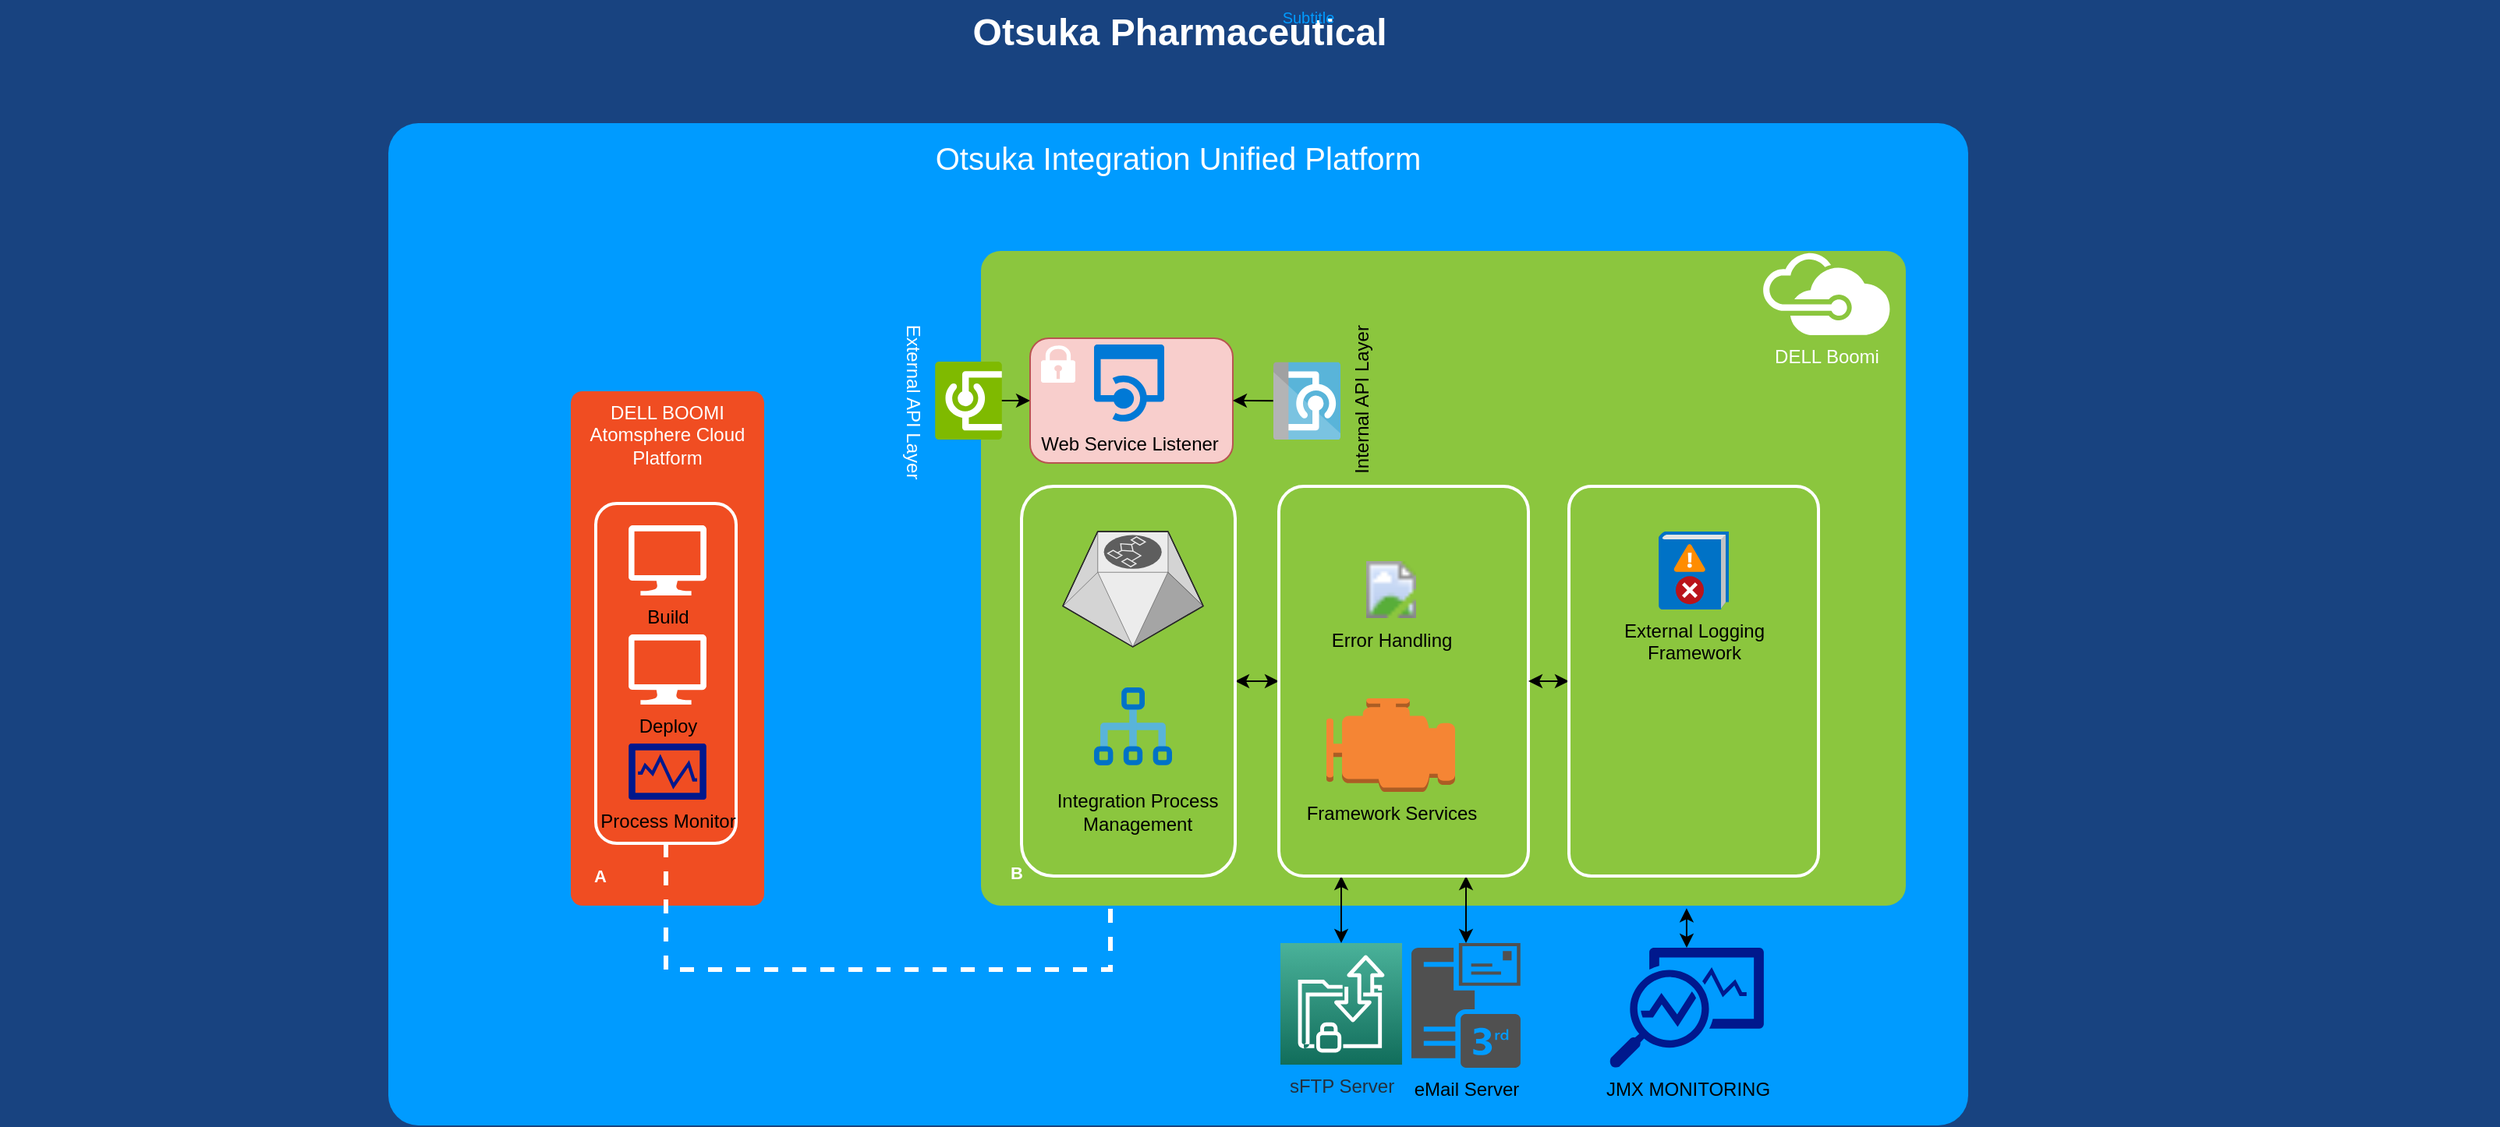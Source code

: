 <mxfile pages="1" version="11.2.8" type="github"><diagram name="Page-1" id="7a6c530e-6e37-e111-ec74-82921da8cc10"><mxGraphModel dx="1024" dy="944" grid="1" gridSize="10" guides="1" tooltips="1" connect="1" arrows="1" fold="1" page="1" pageScale="1.5" pageWidth="1169" pageHeight="826" background="#184380" math="0" shadow="0"><root><mxCell id="0" style=";html=1;"/><mxCell id="1" style=";html=1;" parent="0"/><mxCell id="23046e2b9bb16c14-116" value="Otsuka Integration Unified Platform" style="whiteSpace=wrap;html=1;rounded=1;shadow=0;strokeColor=none;strokeWidth=2;fillColor=#009BFF;fontSize=20;fontColor=#FFFFFF;align=center;arcSize=3;verticalAlign=top;spacingTop=4;" parent="1" vertex="1"><mxGeometry x="287" y="217" width="1013" height="643" as="geometry"/></mxCell><mxCell id="23046e2b9bb16c14-27" value="" style="rounded=1;whiteSpace=wrap;html=1;shadow=0;strokeWidth=2;fillColor=#8BC63E;fontSize=12;fontColor=#000000;align=center;strokeColor=none;arcSize=3;" parent="1" vertex="1"><mxGeometry x="667" y="299" width="593" height="420" as="geometry"/></mxCell><mxCell id="6Zg3xSgMsnA3RtaZrUkW-26" value="" style="edgeStyle=orthogonalEdgeStyle;rounded=0;orthogonalLoop=1;jettySize=auto;html=1;fontColor=#000000;startArrow=classic;startFill=1;exitX=0.75;exitY=1;exitDx=0;exitDy=0;" parent="1" source="23046e2b9bb16c14-2" target="6Zg3xSgMsnA3RtaZrUkW-25" edge="1"><mxGeometry relative="1" as="geometry"/></mxCell><mxCell id="6Zg3xSgMsnA3RtaZrUkW-27" style="edgeStyle=orthogonalEdgeStyle;rounded=0;orthogonalLoop=1;jettySize=auto;html=1;exitX=0;exitY=0.5;exitDx=0;exitDy=0;entryX=1;entryY=0.5;entryDx=0;entryDy=0;fontColor=#000000;startArrow=classic;startFill=1;" parent="1" source="23046e2b9bb16c14-2" target="23046e2b9bb16c14-1" edge="1"><mxGeometry relative="1" as="geometry"/></mxCell><mxCell id="6Zg3xSgMsnA3RtaZrUkW-30" style="edgeStyle=orthogonalEdgeStyle;rounded=0;orthogonalLoop=1;jettySize=auto;html=1;exitX=0.25;exitY=1;exitDx=0;exitDy=0;startArrow=classic;startFill=1;fontColor=#000000;" parent="1" source="23046e2b9bb16c14-2" target="6Zg3xSgMsnA3RtaZrUkW-29" edge="1"><mxGeometry relative="1" as="geometry"/></mxCell><mxCell id="23046e2b9bb16c14-2" value="" style="rounded=1;whiteSpace=wrap;html=1;shadow=0;strokeWidth=2;fillColor=none;fontSize=12;fontColor=#000000;align=center;strokeColor=#FFFFFF;arcSize=10;" parent="1" vertex="1"><mxGeometry x="858" y="450" width="160" height="250" as="geometry"/></mxCell><mxCell id="23046e2b9bb16c14-28" value="DELL BOOMI Atomsphere Cloud Platform" style="rounded=1;whiteSpace=wrap;html=1;shadow=0;strokeWidth=2;fillColor=#F04D22;fontSize=12;fontColor=#FFFFFF;align=center;strokeColor=none;arcSize=6;verticalAlign=top;" parent="1" vertex="1"><mxGeometry x="404" y="389" width="124" height="330" as="geometry"/></mxCell><mxCell id="23046e2b9bb16c14-49" value="" style="rounded=1;whiteSpace=wrap;html=1;shadow=0;strokeWidth=2;fillColor=none;fontSize=12;fontColor=#000000;align=center;strokeColor=#FFFFFF;" parent="1" vertex="1"><mxGeometry x="420" y="461" width="90" height="218" as="geometry"/></mxCell><mxCell id="23046e2b9bb16c14-1" value="" style="rounded=1;whiteSpace=wrap;html=1;shadow=0;strokeWidth=2;fillColor=none;fontSize=12;fontColor=#000000;align=center;strokeColor=#FFFFFF;" parent="1" vertex="1"><mxGeometry x="693" y="450" width="137" height="250" as="geometry"/></mxCell><mxCell id="24964f25f45c63f1-1" value="Build" style="verticalLabelPosition=bottom;html=1;verticalAlign=top;strokeColor=none;fillColor=#FFFFFF;shape=mxgraph.azure.computer;rounded=0;shadow=0;fontSize=12;fontColor=#000000;align=center;" parent="1" vertex="1"><mxGeometry x="441" y="475" width="50" height="45" as="geometry"/></mxCell><mxCell id="24964f25f45c63f1-2" value="Deploy" style="verticalLabelPosition=bottom;html=1;verticalAlign=top;strokeColor=none;fillColor=#FFFFFF;shape=mxgraph.azure.computer;rounded=0;shadow=0;fontSize=12;fontColor=#000000;align=center;" parent="1" vertex="1"><mxGeometry x="441" y="545" width="50" height="45" as="geometry"/></mxCell><mxCell id="23046e2b9bb16c14-48" value="DELL Boomi" style="shadow=0;dashed=0;html=1;strokeColor=none;fillColor=#FFFFFF;labelPosition=center;verticalLabelPosition=bottom;verticalAlign=top;shape=mxgraph.office.clouds.azure;rounded=1;fontSize=12;fontColor=#FFFFFF;align=center;" parent="1" vertex="1"><mxGeometry x="1167.5" y="300" width="83" height="53" as="geometry"/></mxCell><mxCell id="6Zg3xSgMsnA3RtaZrUkW-28" style="edgeStyle=orthogonalEdgeStyle;rounded=0;orthogonalLoop=1;jettySize=auto;html=1;exitX=0;exitY=0.5;exitDx=0;exitDy=0;entryX=1;entryY=0.5;entryDx=0;entryDy=0;startArrow=classic;startFill=1;fontColor=#000000;" parent="1" source="23046e2b9bb16c14-55" target="23046e2b9bb16c14-2" edge="1"><mxGeometry relative="1" as="geometry"/></mxCell><mxCell id="23046e2b9bb16c14-55" value="" style="rounded=1;whiteSpace=wrap;html=1;shadow=0;strokeWidth=2;fillColor=none;fontSize=12;fontColor=#000000;align=center;strokeColor=#FFFFFF;arcSize=9;" parent="1" vertex="1"><mxGeometry x="1044" y="450" width="160" height="250" as="geometry"/></mxCell><mxCell id="23046e2b9bb16c14-81" value="A" style="text;html=1;strokeColor=none;fillColor=none;align=center;verticalAlign=middle;whiteSpace=wrap;rounded=1;shadow=0;fontSize=11;fontColor=#FFFFFF;fontStyle=1" parent="1" vertex="1"><mxGeometry x="413" y="690" width="20" height="20" as="geometry"/></mxCell><mxCell id="23046e2b9bb16c14-82" value="B" style="text;html=1;strokeColor=none;fillColor=none;align=center;verticalAlign=middle;whiteSpace=wrap;rounded=1;shadow=0;fontSize=11;fontColor=#FFFFFF;fontStyle=1" parent="1" vertex="1"><mxGeometry x="679.5" y="688" width="20" height="20" as="geometry"/></mxCell><mxCell id="23046e2b9bb16c14-113" value="Otsuka Pharmaceutical" style="text;strokeColor=none;fillColor=none;html=1;fontSize=24;fontStyle=1;verticalAlign=middle;align=center;rounded=0;shadow=0;fontColor=#FFFFFF;" parent="1" vertex="1"><mxGeometry x="38.5" y="138.5" width="1510" height="40" as="geometry"/></mxCell><mxCell id="23046e2b9bb16c14-114" value="Subtitle" style="text;html=1;strokeColor=none;fillColor=none;align=center;verticalAlign=middle;whiteSpace=wrap;rounded=0;shadow=0;fontSize=10;fontColor=#009BFF;" parent="1" vertex="1"><mxGeometry x="114" y="138.5" width="1526" height="20" as="geometry"/></mxCell><mxCell id="6Zg3xSgMsnA3RtaZrUkW-4" style="edgeStyle=orthogonalEdgeStyle;html=1;startArrow=none;startFill=0;startSize=10;endArrow=none;endFill=0;endSize=10;strokeWidth=3;fontSize=11;fontColor=#FFFFFF;strokeColor=#FFFFFF;dashed=1;rounded=0;exitX=0.5;exitY=1;exitDx=0;exitDy=0;" parent="1" source="23046e2b9bb16c14-49" edge="1"><mxGeometry relative="1" as="geometry"><mxPoint x="642.059" y="707.529" as="sourcePoint"/><Array as="points"><mxPoint x="466" y="760"/><mxPoint x="750" y="760"/><mxPoint x="750" y="719"/></Array><mxPoint x="750" y="719" as="targetPoint"/></mxGeometry></mxCell><mxCell id="6Zg3xSgMsnA3RtaZrUkW-9" value="" style="verticalLabelPosition=bottom;html=1;verticalAlign=top;strokeWidth=1;align=center;outlineConnect=0;dashed=0;outlineConnect=0;shape=mxgraph.aws3d.workflowService;fillColor=#ECECEC;strokeColor=#5E5E5E;aspect=fixed;" parent="1" vertex="1"><mxGeometry x="719.5" y="479" width="90" height="74" as="geometry"/></mxCell><mxCell id="6Zg3xSgMsnA3RtaZrUkW-10" value="" style="aspect=fixed;html=1;perimeter=none;align=center;shadow=0;dashed=0;image;fontSize=12;image=img/lib/mscae/Workflow.svg;" parent="1" vertex="1"><mxGeometry x="739.5" y="579" width="50" height="50" as="geometry"/></mxCell><mxCell id="6Zg3xSgMsnA3RtaZrUkW-11" value="Integration Process&lt;br&gt;Management" style="text;html=1;resizable=0;autosize=1;align=center;verticalAlign=middle;points=[];fillColor=none;strokeColor=none;rounded=0;" parent="1" vertex="1"><mxGeometry x="706.5" y="644" width="120" height="30" as="geometry"/></mxCell><mxCell id="6Zg3xSgMsnA3RtaZrUkW-15" value="" style="edgeStyle=orthogonalEdgeStyle;rounded=0;orthogonalLoop=1;jettySize=auto;html=1;fontColor=#FFFFFF;" parent="1" source="6Zg3xSgMsnA3RtaZrUkW-13" target="6Zg3xSgMsnA3RtaZrUkW-7" edge="1"><mxGeometry relative="1" as="geometry"/></mxCell><mxCell id="6Zg3xSgMsnA3RtaZrUkW-13" value="External API Layer" style="aspect=fixed;html=1;perimeter=none;align=center;shadow=0;dashed=0;image;fontSize=12;image=img/lib/mscae/API.svg;fontColor=#FFFFFF;labelBackgroundColor=none;rotation=90;imageBackground=none;" parent="1" vertex="1"><mxGeometry x="634" y="373.5" width="50" height="43" as="geometry"/></mxCell><mxCell id="6Zg3xSgMsnA3RtaZrUkW-14" value="" style="group" parent="1" vertex="1" connectable="0"><mxGeometry x="698.5" y="355" width="130" height="80" as="geometry"/></mxCell><mxCell id="6Zg3xSgMsnA3RtaZrUkW-8" value="" style="group;fontColor=#FFFFFF;" parent="6Zg3xSgMsnA3RtaZrUkW-14" vertex="1" connectable="0"><mxGeometry width="130" height="80" as="geometry"/></mxCell><mxCell id="6Zg3xSgMsnA3RtaZrUkW-7" value="" style="rounded=1;whiteSpace=wrap;html=1;fillColor=#f8cecc;strokeColor=#b85450;" parent="6Zg3xSgMsnA3RtaZrUkW-8" vertex="1"><mxGeometry width="130" height="80" as="geometry"/></mxCell><mxCell id="6Zg3xSgMsnA3RtaZrUkW-3" value="Web Service Listener" style="shadow=0;dashed=0;html=1;strokeColor=none;labelPosition=center;verticalLabelPosition=bottom;verticalAlign=top;align=center;shape=mxgraph.mscae.cloud.api_app;fillColor=#0079D6;pointerEvents=1;fontColor=#000000;" parent="6Zg3xSgMsnA3RtaZrUkW-8" vertex="1"><mxGeometry x="41" y="4" width="45" height="50" as="geometry"/></mxCell><mxCell id="24964f25f45c63f1-6" value="" style="shadow=0;dashed=0;html=1;strokeColor=none;shape=mxgraph.mscae.enterprise.lock;fillColor=#FFFFFF;rounded=0;fontSize=12;fontColor=#000000;align=center;" parent="6Zg3xSgMsnA3RtaZrUkW-8" vertex="1"><mxGeometry x="7" y="4.5" width="22" height="24" as="geometry"/></mxCell><mxCell id="6Zg3xSgMsnA3RtaZrUkW-17" value="Error Handling" style="aspect=fixed;html=1;perimeter=none;align=center;shadow=0;dashed=0;image;fontSize=12;image=img/lib/mscae/HealthWarningBadge.svg;labelBackgroundColor=none;" parent="1" vertex="1"><mxGeometry x="905" y="498" width="50" height="36.5" as="geometry"/></mxCell><mxCell id="6Zg3xSgMsnA3RtaZrUkW-20" value="Framework Services" style="outlineConnect=0;dashed=0;verticalLabelPosition=bottom;verticalAlign=top;align=center;html=1;shape=mxgraph.aws3.emr_engine;fillColor=#F58534;gradientColor=none;labelBackgroundColor=none;fontColor=#000000;" parent="1" vertex="1"><mxGeometry x="888.5" y="586" width="82.5" height="60" as="geometry"/></mxCell><mxCell id="6Zg3xSgMsnA3RtaZrUkW-21" value="Internal API Layer" style="aspect=fixed;html=1;perimeter=none;align=center;shadow=0;dashed=0;image;fontSize=12;image=img/lib/mscae/App_Service_API_Apps.svg;labelBackgroundColor=none;rotation=-90;" parent="1" vertex="1"><mxGeometry x="851" y="373.735" width="50" height="43" as="geometry"/></mxCell><mxCell id="6Zg3xSgMsnA3RtaZrUkW-23" value="" style="endArrow=classic;html=1;fontColor=#000000;exitX=0.502;exitY=-0.003;exitDx=0;exitDy=0;exitPerimeter=0;entryX=1;entryY=0.5;entryDx=0;entryDy=0;" parent="1" source="6Zg3xSgMsnA3RtaZrUkW-21" target="6Zg3xSgMsnA3RtaZrUkW-7" edge="1"><mxGeometry width="50" height="50" relative="1" as="geometry"><mxPoint x="604" y="790" as="sourcePoint"/><mxPoint x="754" y="710" as="targetPoint"/></mxGeometry></mxCell><mxCell id="6Zg3xSgMsnA3RtaZrUkW-24" value="External Logging &lt;br&gt;Framework" style="aspect=fixed;html=1;perimeter=none;align=center;shadow=0;dashed=0;image;fontSize=12;image=img/lib/mscae/EventLog.svg;labelBackgroundColor=none;" parent="1" vertex="1"><mxGeometry x="1101.5" y="479" width="45" height="50" as="geometry"/></mxCell><mxCell id="6Zg3xSgMsnA3RtaZrUkW-25" value="eMail Server" style="pointerEvents=1;shadow=0;dashed=0;html=1;strokeColor=none;fillColor=#505050;labelPosition=center;verticalLabelPosition=bottom;verticalAlign=top;outlineConnect=0;align=center;shape=mxgraph.office.servers.3rd_party_mail_server;labelBackgroundColor=none;fontColor=#000000;" parent="1" vertex="1"><mxGeometry x="943" y="743" width="70" height="80" as="geometry"/></mxCell><mxCell id="6Zg3xSgMsnA3RtaZrUkW-29" value="sFTP Server" style="outlineConnect=0;fontColor=#232F3E;gradientColor=#4AB29A;gradientDirection=north;fillColor=#116D5B;strokeColor=#ffffff;dashed=0;verticalLabelPosition=bottom;verticalAlign=top;align=center;html=1;fontSize=12;fontStyle=0;aspect=fixed;shape=mxgraph.aws4.resourceIcon;resIcon=mxgraph.aws4.transfer_for_sftp;labelBackgroundColor=none;" parent="1" vertex="1"><mxGeometry x="859" y="743" width="78" height="78" as="geometry"/></mxCell><mxCell id="0StlFsMchB9GFgQz1d6v-3" style="edgeStyle=orthogonalEdgeStyle;rounded=0;orthogonalLoop=1;jettySize=auto;html=1;exitX=0.5;exitY=0;exitDx=0;exitDy=0;exitPerimeter=0;entryX=0.763;entryY=1.004;entryDx=0;entryDy=0;entryPerimeter=0;startArrow=classic;startFill=1;" edge="1" parent="1" source="0StlFsMchB9GFgQz1d6v-1" target="23046e2b9bb16c14-27"><mxGeometry relative="1" as="geometry"/></mxCell><mxCell id="0StlFsMchB9GFgQz1d6v-1" value="JMX MONITORING" style="aspect=fixed;pointerEvents=1;shadow=0;dashed=0;html=1;strokeColor=none;labelPosition=center;verticalLabelPosition=bottom;verticalAlign=top;align=center;shape=mxgraph.mscae.enterprise.monitor_running_apps;fillColor=#00188D;" vertex="1" parent="1"><mxGeometry x="1070" y="746" width="99" height="77" as="geometry"/></mxCell><mxCell id="0StlFsMchB9GFgQz1d6v-5" value="Process Monitor" style="aspect=fixed;pointerEvents=1;shadow=0;dashed=0;html=1;strokeColor=none;labelPosition=center;verticalLabelPosition=bottom;verticalAlign=top;align=center;shape=mxgraph.mscae.enterprise.performance_monitor;fillColor=#00188D;" vertex="1" parent="1"><mxGeometry x="441" y="615" width="50" height="36" as="geometry"/></mxCell></root></mxGraphModel></diagram></mxfile>